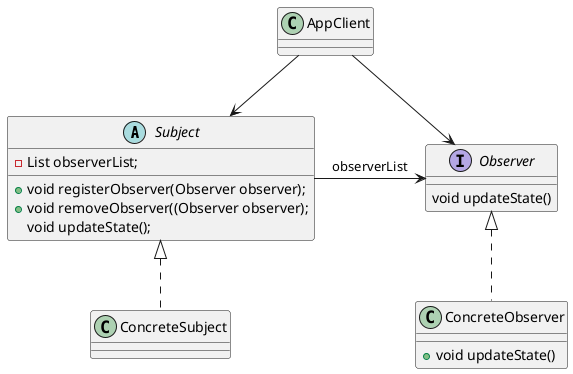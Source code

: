 @startuml
'https://plantuml.com/class-diagram

abstract class Subject {
    -List observerList;
    +void registerObserver(Observer observer);
    +void removeObserver((Observer observer);
    void updateState();
}

interface Observer {
    void updateState()
}

class ConcreteSubject {
}
Subject <|.. ConcreteSubject
Subject -> Observer: observerList

class ConcreteObserver {
    + void updateState()
}
Observer <|.. ConcreteObserver

class AppClient {}
AppClient --> Subject
AppClient --> Observer

@enduml